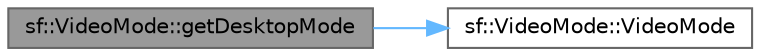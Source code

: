 digraph "sf::VideoMode::getDesktopMode"
{
 // LATEX_PDF_SIZE
  bgcolor="transparent";
  edge [fontname=Helvetica,fontsize=10,labelfontname=Helvetica,labelfontsize=10];
  node [fontname=Helvetica,fontsize=10,shape=box,height=0.2,width=0.4];
  rankdir="LR";
  Node1 [id="Node000001",label="sf::VideoMode::getDesktopMode",height=0.2,width=0.4,color="gray40", fillcolor="grey60", style="filled", fontcolor="black",tooltip="Get the current desktop video mode."];
  Node1 -> Node2 [id="edge1_Node000001_Node000002",color="steelblue1",style="solid",tooltip=" "];
  Node2 [id="Node000002",label="sf::VideoMode::VideoMode",height=0.2,width=0.4,color="grey40", fillcolor="white", style="filled",URL="$classsf_1_1_video_mode.html#a04c9417e5c304510bef5f6aeb03f6ce1",tooltip="Default constructor."];
}

